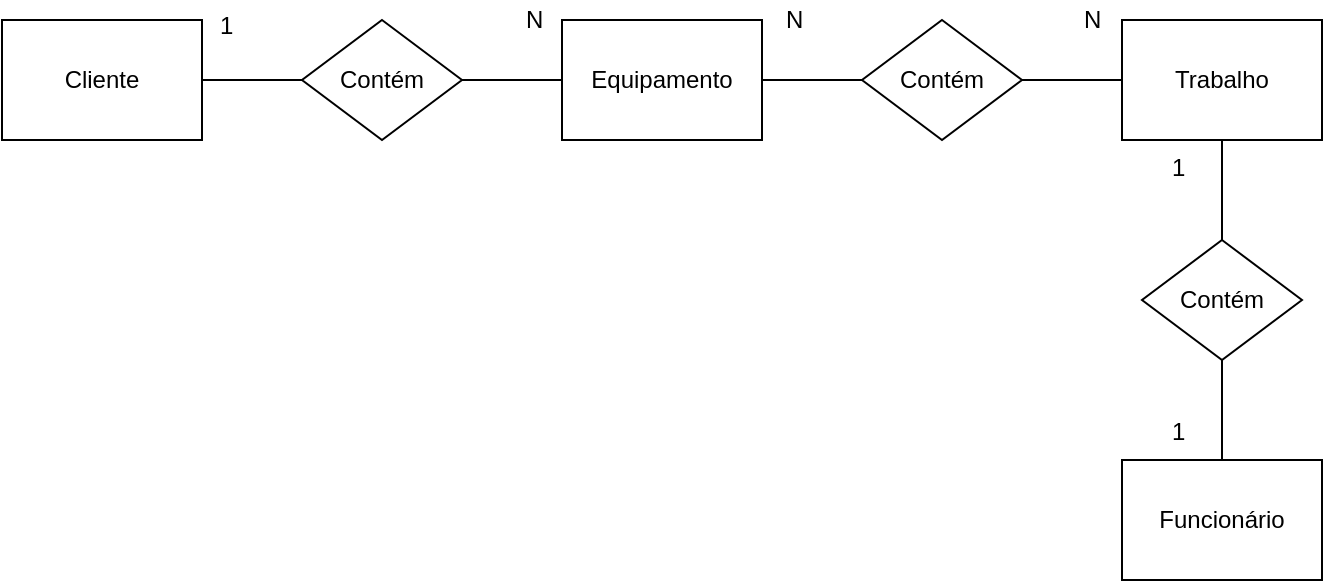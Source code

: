 <mxfile version="10.9.5" type="device"><diagram id="M9ol6XCKNYWu2ZJDB5OM" name="Conceitual"><mxGraphModel dx="926" dy="628" grid="1" gridSize="10" guides="1" tooltips="1" connect="1" arrows="1" fold="1" page="1" pageScale="1" pageWidth="827" pageHeight="1169" math="0" shadow="0"><root><mxCell id="0"/><mxCell id="1" parent="0"/><mxCell id="I97VVIjwuKtbnry4fZq_-1" value="Cliente" style="rounded=0;whiteSpace=wrap;html=1;" vertex="1" parent="1"><mxGeometry x="40" y="100" width="100" height="60" as="geometry"/></mxCell><mxCell id="I97VVIjwuKtbnry4fZq_-2" value="Contém" style="rhombus;whiteSpace=wrap;html=1;" vertex="1" parent="1"><mxGeometry x="190" y="100" width="80" height="60" as="geometry"/></mxCell><mxCell id="I97VVIjwuKtbnry4fZq_-3" value="Equipamento" style="rounded=0;whiteSpace=wrap;html=1;" vertex="1" parent="1"><mxGeometry x="320" y="100" width="100" height="60" as="geometry"/></mxCell><mxCell id="I97VVIjwuKtbnry4fZq_-4" value="Contém" style="rhombus;whiteSpace=wrap;html=1;" vertex="1" parent="1"><mxGeometry x="470" y="100" width="80" height="60" as="geometry"/></mxCell><mxCell id="I97VVIjwuKtbnry4fZq_-5" value="Trabalho" style="rounded=0;whiteSpace=wrap;html=1;" vertex="1" parent="1"><mxGeometry x="600" y="100" width="100" height="60" as="geometry"/></mxCell><mxCell id="I97VVIjwuKtbnry4fZq_-8" value="Contém" style="rhombus;whiteSpace=wrap;html=1;" vertex="1" parent="1"><mxGeometry x="610" y="210" width="80" height="60" as="geometry"/></mxCell><mxCell id="I97VVIjwuKtbnry4fZq_-9" value="Funcionário" style="rounded=0;whiteSpace=wrap;html=1;" vertex="1" parent="1"><mxGeometry x="600" y="320" width="100" height="60" as="geometry"/></mxCell><mxCell id="I97VVIjwuKtbnry4fZq_-10" value="" style="endArrow=none;html=1;" edge="1" parent="1"><mxGeometry width="50" height="50" relative="1" as="geometry"><mxPoint x="140" y="130" as="sourcePoint"/><mxPoint x="190" y="130" as="targetPoint"/><Array as="points"><mxPoint x="170" y="130"/></Array></mxGeometry></mxCell><mxCell id="I97VVIjwuKtbnry4fZq_-12" value="" style="endArrow=none;html=1;entryX=0.5;entryY=0;entryDx=0;entryDy=0;exitX=0.5;exitY=1;exitDx=0;exitDy=0;" edge="1" parent="1" source="I97VVIjwuKtbnry4fZq_-8" target="I97VVIjwuKtbnry4fZq_-9"><mxGeometry width="50" height="50" relative="1" as="geometry"><mxPoint x="625" y="294.5" as="sourcePoint"/><mxPoint x="675" y="294.5" as="targetPoint"/><Array as="points"/></mxGeometry></mxCell><mxCell id="I97VVIjwuKtbnry4fZq_-13" value="" style="endArrow=none;html=1;" edge="1" parent="1"><mxGeometry width="50" height="50" relative="1" as="geometry"><mxPoint x="550" y="130" as="sourcePoint"/><mxPoint x="600" y="130" as="targetPoint"/><Array as="points"><mxPoint x="580" y="130"/></Array></mxGeometry></mxCell><mxCell id="I97VVIjwuKtbnry4fZq_-14" value="" style="endArrow=none;html=1;" edge="1" parent="1"><mxGeometry width="50" height="50" relative="1" as="geometry"><mxPoint x="270" y="130" as="sourcePoint"/><mxPoint x="320" y="130" as="targetPoint"/><Array as="points"><mxPoint x="300" y="130"/></Array></mxGeometry></mxCell><mxCell id="I97VVIjwuKtbnry4fZq_-16" value="" style="endArrow=none;html=1;exitX=0.5;exitY=1;exitDx=0;exitDy=0;entryX=0.5;entryY=0;entryDx=0;entryDy=0;" edge="1" parent="1" source="I97VVIjwuKtbnry4fZq_-5" target="I97VVIjwuKtbnry4fZq_-8"><mxGeometry width="50" height="50" relative="1" as="geometry"><mxPoint x="625" y="190" as="sourcePoint"/><mxPoint x="675" y="190" as="targetPoint"/><Array as="points"/></mxGeometry></mxCell><mxCell id="I97VVIjwuKtbnry4fZq_-18" value="" style="endArrow=none;html=1;" edge="1" parent="1"><mxGeometry width="50" height="50" relative="1" as="geometry"><mxPoint x="420" y="130" as="sourcePoint"/><mxPoint x="470" y="130" as="targetPoint"/><Array as="points"><mxPoint x="450" y="130"/></Array></mxGeometry></mxCell><mxCell id="I97VVIjwuKtbnry4fZq_-19" value="1" style="text;html=1;resizable=0;points=[];autosize=1;align=left;verticalAlign=top;spacingTop=-4;" vertex="1" parent="1"><mxGeometry x="147" y="93" width="20" height="20" as="geometry"/></mxCell><mxCell id="I97VVIjwuKtbnry4fZq_-24" value="N" style="text;html=1;resizable=0;points=[];autosize=1;align=left;verticalAlign=top;spacingTop=-4;" vertex="1" parent="1"><mxGeometry x="300" y="90" width="20" height="20" as="geometry"/></mxCell><mxCell id="I97VVIjwuKtbnry4fZq_-25" value="N" style="text;html=1;resizable=0;points=[];autosize=1;align=left;verticalAlign=top;spacingTop=-4;" vertex="1" parent="1"><mxGeometry x="579" y="90" width="20" height="20" as="geometry"/></mxCell><mxCell id="I97VVIjwuKtbnry4fZq_-26" value="N" style="text;html=1;resizable=0;points=[];autosize=1;align=left;verticalAlign=top;spacingTop=-4;" vertex="1" parent="1"><mxGeometry x="430" y="90" width="20" height="20" as="geometry"/></mxCell><mxCell id="I97VVIjwuKtbnry4fZq_-27" value="1" style="text;html=1;resizable=0;points=[];autosize=1;align=left;verticalAlign=top;spacingTop=-4;" vertex="1" parent="1"><mxGeometry x="623" y="164" width="20" height="20" as="geometry"/></mxCell><mxCell id="I97VVIjwuKtbnry4fZq_-28" value="1" style="text;html=1;resizable=0;points=[];autosize=1;align=left;verticalAlign=top;spacingTop=-4;" vertex="1" parent="1"><mxGeometry x="623" y="296" width="20" height="20" as="geometry"/></mxCell></root></mxGraphModel></diagram><diagram id="dFSoVu-wcP0ywLAjk6SQ" name="Lógico"><mxGraphModel dx="926" dy="628" grid="1" gridSize="10" guides="1" tooltips="1" connect="1" arrows="1" fold="1" page="1" pageScale="1" pageWidth="827" pageHeight="1169" math="0" shadow="0"><root><mxCell id="lIY6RwuSJkYRFhLePx-K-0"/><mxCell id="lIY6RwuSJkYRFhLePx-K-1" parent="lIY6RwuSJkYRFhLePx-K-0"/><mxCell id="Dem3kbiLQUZ2C3PZPJY5-0" value="Cliente" style="swimlane;fontStyle=0;childLayout=stackLayout;horizontal=1;startSize=26;fillColor=#e0e0e0;horizontalStack=0;resizeParent=1;resizeParentMax=0;resizeLast=0;collapsible=1;marginBottom=0;swimlaneFillColor=#ffffff;align=center;fontSize=14;" vertex="1" parent="lIY6RwuSJkYRFhLePx-K-1"><mxGeometry x="70" y="79" width="160" height="92" as="geometry"/></mxCell><mxCell id="Dem3kbiLQUZ2C3PZPJY5-1" value="IdCliente : int" style="shape=partialRectangle;top=0;left=0;right=0;bottom=1;align=left;verticalAlign=middle;fillColor=none;spacingLeft=34;spacingRight=4;overflow=hidden;rotatable=0;points=[[0,0.5],[1,0.5]];portConstraint=eastwest;dropTarget=0;fontStyle=5;fontSize=12;" vertex="1" parent="Dem3kbiLQUZ2C3PZPJY5-0"><mxGeometry y="26" width="160" height="30" as="geometry"/></mxCell><mxCell id="Dem3kbiLQUZ2C3PZPJY5-2" value="PK" style="shape=partialRectangle;top=0;left=0;bottom=0;fillColor=none;align=left;verticalAlign=middle;spacingLeft=4;spacingRight=4;overflow=hidden;rotatable=0;points=[];portConstraint=eastwest;part=1;fontSize=12;" vertex="1" connectable="0" parent="Dem3kbiLQUZ2C3PZPJY5-1"><mxGeometry width="30" height="30" as="geometry"/></mxCell><mxCell id="Dem3kbiLQUZ2C3PZPJY5-3" value="NomeCliente : string" style="shape=partialRectangle;top=0;left=0;right=0;bottom=0;align=left;verticalAlign=top;fillColor=none;spacingLeft=34;spacingRight=4;overflow=hidden;rotatable=0;points=[[0,0.5],[1,0.5]];portConstraint=eastwest;dropTarget=0;fontSize=12;" vertex="1" parent="Dem3kbiLQUZ2C3PZPJY5-0"><mxGeometry y="56" width="160" height="26" as="geometry"/></mxCell><mxCell id="Dem3kbiLQUZ2C3PZPJY5-4" value="" style="shape=partialRectangle;top=0;left=0;bottom=0;fillColor=none;align=left;verticalAlign=top;spacingLeft=4;spacingRight=4;overflow=hidden;rotatable=0;points=[];portConstraint=eastwest;part=1;fontSize=12;" vertex="1" connectable="0" parent="Dem3kbiLQUZ2C3PZPJY5-3"><mxGeometry width="30" height="26" as="geometry"/></mxCell><mxCell id="Dem3kbiLQUZ2C3PZPJY5-9" value="" style="shape=partialRectangle;top=0;left=0;right=0;bottom=0;align=left;verticalAlign=top;fillColor=none;spacingLeft=34;spacingRight=4;overflow=hidden;rotatable=0;points=[[0,0.5],[1,0.5]];portConstraint=eastwest;dropTarget=0;fontSize=12;" vertex="1" parent="Dem3kbiLQUZ2C3PZPJY5-0"><mxGeometry y="82" width="160" height="10" as="geometry"/></mxCell><mxCell id="Dem3kbiLQUZ2C3PZPJY5-10" value="" style="shape=partialRectangle;top=0;left=0;bottom=0;fillColor=none;align=left;verticalAlign=top;spacingLeft=4;spacingRight=4;overflow=hidden;rotatable=0;points=[];portConstraint=eastwest;part=1;fontSize=12;" vertex="1" connectable="0" parent="Dem3kbiLQUZ2C3PZPJY5-9"><mxGeometry width="30" height="10" as="geometry"/></mxCell><mxCell id="Dem3kbiLQUZ2C3PZPJY5-11" value="Equipamento" style="swimlane;fontStyle=0;childLayout=stackLayout;horizontal=1;startSize=26;fillColor=#e0e0e0;horizontalStack=0;resizeParent=1;resizeParentMax=0;resizeLast=0;collapsible=1;marginBottom=0;swimlaneFillColor=#ffffff;align=center;fontSize=14;" vertex="1" parent="lIY6RwuSJkYRFhLePx-K-1"><mxGeometry x="60" y="306" width="160" height="92" as="geometry"/></mxCell><mxCell id="Dem3kbiLQUZ2C3PZPJY5-12" value="IdEquipamento : int" style="shape=partialRectangle;top=0;left=0;right=0;bottom=1;align=left;verticalAlign=middle;fillColor=none;spacingLeft=34;spacingRight=4;overflow=hidden;rotatable=0;points=[[0,0.5],[1,0.5]];portConstraint=eastwest;dropTarget=0;fontStyle=5;fontSize=12;" vertex="1" parent="Dem3kbiLQUZ2C3PZPJY5-11"><mxGeometry y="26" width="160" height="30" as="geometry"/></mxCell><mxCell id="Dem3kbiLQUZ2C3PZPJY5-13" value="PK" style="shape=partialRectangle;top=0;left=0;bottom=0;fillColor=none;align=left;verticalAlign=middle;spacingLeft=4;spacingRight=4;overflow=hidden;rotatable=0;points=[];portConstraint=eastwest;part=1;fontSize=12;" vertex="1" connectable="0" parent="Dem3kbiLQUZ2C3PZPJY5-12"><mxGeometry width="30" height="30" as="geometry"/></mxCell><mxCell id="Dem3kbiLQUZ2C3PZPJY5-14" value="Equipamento : string" style="shape=partialRectangle;top=0;left=0;right=0;bottom=0;align=left;verticalAlign=top;fillColor=none;spacingLeft=34;spacingRight=4;overflow=hidden;rotatable=0;points=[[0,0.5],[1,0.5]];portConstraint=eastwest;dropTarget=0;fontSize=12;" vertex="1" parent="Dem3kbiLQUZ2C3PZPJY5-11"><mxGeometry y="56" width="160" height="26" as="geometry"/></mxCell><mxCell id="Dem3kbiLQUZ2C3PZPJY5-15" value="" style="shape=partialRectangle;top=0;left=0;bottom=0;fillColor=none;align=left;verticalAlign=top;spacingLeft=4;spacingRight=4;overflow=hidden;rotatable=0;points=[];portConstraint=eastwest;part=1;fontSize=12;" vertex="1" connectable="0" parent="Dem3kbiLQUZ2C3PZPJY5-14"><mxGeometry width="30" height="26" as="geometry"/></mxCell><mxCell id="Dem3kbiLQUZ2C3PZPJY5-20" value="" style="shape=partialRectangle;top=0;left=0;right=0;bottom=0;align=left;verticalAlign=top;fillColor=none;spacingLeft=34;spacingRight=4;overflow=hidden;rotatable=0;points=[[0,0.5],[1,0.5]];portConstraint=eastwest;dropTarget=0;fontSize=12;" vertex="1" parent="Dem3kbiLQUZ2C3PZPJY5-11"><mxGeometry y="82" width="160" height="10" as="geometry"/></mxCell><mxCell id="Dem3kbiLQUZ2C3PZPJY5-21" value="" style="shape=partialRectangle;top=0;left=0;bottom=0;fillColor=none;align=left;verticalAlign=top;spacingLeft=4;spacingRight=4;overflow=hidden;rotatable=0;points=[];portConstraint=eastwest;part=1;fontSize=12;" vertex="1" connectable="0" parent="Dem3kbiLQUZ2C3PZPJY5-20"><mxGeometry width="30" height="10" as="geometry"/></mxCell><mxCell id="Dem3kbiLQUZ2C3PZPJY5-22" value="Funcionário" style="swimlane;fontStyle=0;childLayout=stackLayout;horizontal=1;startSize=26;fillColor=#e0e0e0;horizontalStack=0;resizeParent=1;resizeParentMax=0;resizeLast=0;collapsible=1;marginBottom=0;swimlaneFillColor=#ffffff;align=center;fontSize=14;" vertex="1" parent="lIY6RwuSJkYRFhLePx-K-1"><mxGeometry x="565" y="69" width="160" height="92" as="geometry"/></mxCell><mxCell id="Dem3kbiLQUZ2C3PZPJY5-23" value="IdFuncionario : int" style="shape=partialRectangle;top=0;left=0;right=0;bottom=1;align=left;verticalAlign=middle;fillColor=none;spacingLeft=34;spacingRight=4;overflow=hidden;rotatable=0;points=[[0,0.5],[1,0.5]];portConstraint=eastwest;dropTarget=0;fontStyle=5;fontSize=12;" vertex="1" parent="Dem3kbiLQUZ2C3PZPJY5-22"><mxGeometry y="26" width="160" height="30" as="geometry"/></mxCell><mxCell id="Dem3kbiLQUZ2C3PZPJY5-24" value="PK" style="shape=partialRectangle;top=0;left=0;bottom=0;fillColor=none;align=left;verticalAlign=middle;spacingLeft=4;spacingRight=4;overflow=hidden;rotatable=0;points=[];portConstraint=eastwest;part=1;fontSize=12;" vertex="1" connectable="0" parent="Dem3kbiLQUZ2C3PZPJY5-23"><mxGeometry width="30" height="30" as="geometry"/></mxCell><mxCell id="Dem3kbiLQUZ2C3PZPJY5-25" value="Nome : string" style="shape=partialRectangle;top=0;left=0;right=0;bottom=0;align=left;verticalAlign=top;fillColor=none;spacingLeft=34;spacingRight=4;overflow=hidden;rotatable=0;points=[[0,0.5],[1,0.5]];portConstraint=eastwest;dropTarget=0;fontSize=12;" vertex="1" parent="Dem3kbiLQUZ2C3PZPJY5-22"><mxGeometry y="56" width="160" height="26" as="geometry"/></mxCell><mxCell id="Dem3kbiLQUZ2C3PZPJY5-26" value="" style="shape=partialRectangle;top=0;left=0;bottom=0;fillColor=none;align=left;verticalAlign=top;spacingLeft=4;spacingRight=4;overflow=hidden;rotatable=0;points=[];portConstraint=eastwest;part=1;fontSize=12;" vertex="1" connectable="0" parent="Dem3kbiLQUZ2C3PZPJY5-25"><mxGeometry width="30" height="26" as="geometry"/></mxCell><mxCell id="Dem3kbiLQUZ2C3PZPJY5-31" value="" style="shape=partialRectangle;top=0;left=0;right=0;bottom=0;align=left;verticalAlign=top;fillColor=none;spacingLeft=34;spacingRight=4;overflow=hidden;rotatable=0;points=[[0,0.5],[1,0.5]];portConstraint=eastwest;dropTarget=0;fontSize=12;" vertex="1" parent="Dem3kbiLQUZ2C3PZPJY5-22"><mxGeometry y="82" width="160" height="10" as="geometry"/></mxCell><mxCell id="Dem3kbiLQUZ2C3PZPJY5-32" value="" style="shape=partialRectangle;top=0;left=0;bottom=0;fillColor=none;align=left;verticalAlign=top;spacingLeft=4;spacingRight=4;overflow=hidden;rotatable=0;points=[];portConstraint=eastwest;part=1;fontSize=12;" vertex="1" connectable="0" parent="Dem3kbiLQUZ2C3PZPJY5-31"><mxGeometry width="30" height="10" as="geometry"/></mxCell><mxCell id="Dem3kbiLQUZ2C3PZPJY5-33" value="Trabalho" style="swimlane;fontStyle=0;childLayout=stackLayout;horizontal=1;startSize=26;fillColor=#e0e0e0;horizontalStack=0;resizeParent=1;resizeParentMax=0;resizeLast=0;collapsible=1;marginBottom=0;swimlaneFillColor=#ffffff;align=center;fontSize=14;" vertex="1" parent="lIY6RwuSJkYRFhLePx-K-1"><mxGeometry x="550" y="296" width="160" height="92" as="geometry"/></mxCell><mxCell id="Dem3kbiLQUZ2C3PZPJY5-34" value="IdTrabalho : int" style="shape=partialRectangle;top=0;left=0;right=0;bottom=1;align=left;verticalAlign=middle;fillColor=none;spacingLeft=34;spacingRight=4;overflow=hidden;rotatable=0;points=[[0,0.5],[1,0.5]];portConstraint=eastwest;dropTarget=0;fontStyle=5;fontSize=12;" vertex="1" parent="Dem3kbiLQUZ2C3PZPJY5-33"><mxGeometry y="26" width="160" height="30" as="geometry"/></mxCell><mxCell id="Dem3kbiLQUZ2C3PZPJY5-35" value="PK" style="shape=partialRectangle;top=0;left=0;bottom=0;fillColor=none;align=left;verticalAlign=middle;spacingLeft=4;spacingRight=4;overflow=hidden;rotatable=0;points=[];portConstraint=eastwest;part=1;fontSize=12;" vertex="1" connectable="0" parent="Dem3kbiLQUZ2C3PZPJY5-34"><mxGeometry width="30" height="30" as="geometry"/></mxCell><mxCell id="Dem3kbiLQUZ2C3PZPJY5-36" value="Trabalho : string" style="shape=partialRectangle;top=0;left=0;right=0;bottom=0;align=left;verticalAlign=top;fillColor=none;spacingLeft=34;spacingRight=4;overflow=hidden;rotatable=0;points=[[0,0.5],[1,0.5]];portConstraint=eastwest;dropTarget=0;fontSize=12;" vertex="1" parent="Dem3kbiLQUZ2C3PZPJY5-33"><mxGeometry y="56" width="160" height="26" as="geometry"/></mxCell><mxCell id="Dem3kbiLQUZ2C3PZPJY5-37" value="" style="shape=partialRectangle;top=0;left=0;bottom=0;fillColor=none;align=left;verticalAlign=top;spacingLeft=4;spacingRight=4;overflow=hidden;rotatable=0;points=[];portConstraint=eastwest;part=1;fontSize=12;" vertex="1" connectable="0" parent="Dem3kbiLQUZ2C3PZPJY5-36"><mxGeometry width="30" height="26" as="geometry"/></mxCell><mxCell id="Dem3kbiLQUZ2C3PZPJY5-38" value="" style="shape=partialRectangle;top=0;left=0;right=0;bottom=0;align=left;verticalAlign=top;fillColor=none;spacingLeft=34;spacingRight=4;overflow=hidden;rotatable=0;points=[[0,0.5],[1,0.5]];portConstraint=eastwest;dropTarget=0;fontSize=12;" vertex="1" parent="Dem3kbiLQUZ2C3PZPJY5-33"><mxGeometry y="82" width="160" height="10" as="geometry"/></mxCell><mxCell id="Dem3kbiLQUZ2C3PZPJY5-39" value="" style="shape=partialRectangle;top=0;left=0;bottom=0;fillColor=none;align=left;verticalAlign=top;spacingLeft=4;spacingRight=4;overflow=hidden;rotatable=0;points=[];portConstraint=eastwest;part=1;fontSize=12;" vertex="1" connectable="0" parent="Dem3kbiLQUZ2C3PZPJY5-38"><mxGeometry width="30" height="10" as="geometry"/></mxCell><mxCell id="Dem3kbiLQUZ2C3PZPJY5-51" value="Atendimento" style="swimlane;fontStyle=0;childLayout=stackLayout;horizontal=1;startSize=26;fillColor=#e0e0e0;horizontalStack=0;resizeParent=1;resizeParentMax=0;resizeLast=0;collapsible=1;marginBottom=0;swimlaneFillColor=#ffffff;align=center;fontSize=14;" vertex="1" parent="lIY6RwuSJkYRFhLePx-K-1"><mxGeometry x="320" y="150" width="160" height="186" as="geometry"/></mxCell><mxCell id="Dem3kbiLQUZ2C3PZPJY5-52" value="IdCliente : int" style="shape=partialRectangle;top=0;left=0;right=0;bottom=1;align=left;verticalAlign=middle;fillColor=none;spacingLeft=34;spacingRight=4;overflow=hidden;rotatable=0;points=[[0,0.5],[1,0.5]];portConstraint=eastwest;dropTarget=0;fontStyle=5;fontSize=12;" vertex="1" parent="Dem3kbiLQUZ2C3PZPJY5-51"><mxGeometry y="26" width="160" height="30" as="geometry"/></mxCell><mxCell id="Dem3kbiLQUZ2C3PZPJY5-53" value="PK" style="shape=partialRectangle;top=0;left=0;bottom=0;fillColor=none;align=left;verticalAlign=middle;spacingLeft=4;spacingRight=4;overflow=hidden;rotatable=0;points=[];portConstraint=eastwest;part=1;fontSize=12;" vertex="1" connectable="0" parent="Dem3kbiLQUZ2C3PZPJY5-52"><mxGeometry width="30" height="30" as="geometry"/></mxCell><mxCell id="tmQ8pOOhWHn5f8-3C8mn-0" value="IdCliente : int" style="shape=partialRectangle;top=0;left=0;right=0;bottom=1;align=left;verticalAlign=top;fillColor=none;spacingLeft=34;spacingRight=4;overflow=hidden;rotatable=0;points=[[0,0.5],[1,0.5]];portConstraint=eastwest;dropTarget=0;fontSize=12;" vertex="1" parent="Dem3kbiLQUZ2C3PZPJY5-51"><mxGeometry y="56" width="160" height="26" as="geometry"/></mxCell><mxCell id="tmQ8pOOhWHn5f8-3C8mn-1" value="FK&#10;" style="shape=partialRectangle;top=0;left=0;bottom=0;fillColor=none;align=left;verticalAlign=top;spacingLeft=4;spacingRight=4;overflow=hidden;rotatable=0;points=[];portConstraint=eastwest;part=1;fontSize=12;" vertex="1" connectable="0" parent="tmQ8pOOhWHn5f8-3C8mn-0"><mxGeometry width="30" height="26" as="geometry"/></mxCell><mxCell id="Dem3kbiLQUZ2C3PZPJY5-70" value="IdEquipamento : int" style="shape=partialRectangle;top=0;left=0;right=0;bottom=1;align=left;verticalAlign=top;fillColor=none;spacingLeft=34;spacingRight=4;overflow=hidden;rotatable=0;points=[[0,0.5],[1,0.5]];portConstraint=eastwest;dropTarget=0;fontSize=12;" vertex="1" parent="Dem3kbiLQUZ2C3PZPJY5-51"><mxGeometry y="82" width="160" height="26" as="geometry"/></mxCell><mxCell id="Dem3kbiLQUZ2C3PZPJY5-71" value="FK" style="shape=partialRectangle;top=0;left=0;bottom=0;fillColor=none;align=left;verticalAlign=top;spacingLeft=4;spacingRight=4;overflow=hidden;rotatable=0;points=[];portConstraint=eastwest;part=1;fontSize=12;" vertex="1" connectable="0" parent="Dem3kbiLQUZ2C3PZPJY5-70"><mxGeometry width="30" height="26" as="geometry"/></mxCell><mxCell id="Dem3kbiLQUZ2C3PZPJY5-72" value="IdFuncionario : int" style="shape=partialRectangle;top=0;left=0;right=0;bottom=1;align=left;verticalAlign=top;fillColor=none;spacingLeft=34;spacingRight=4;overflow=hidden;rotatable=0;points=[[0,0.5],[1,0.5]];portConstraint=eastwest;dropTarget=0;fontSize=12;" vertex="1" parent="Dem3kbiLQUZ2C3PZPJY5-51"><mxGeometry y="108" width="160" height="26" as="geometry"/></mxCell><mxCell id="Dem3kbiLQUZ2C3PZPJY5-73" value="FK" style="shape=partialRectangle;top=0;left=0;bottom=0;fillColor=none;align=left;verticalAlign=top;spacingLeft=4;spacingRight=4;overflow=hidden;rotatable=0;points=[];portConstraint=eastwest;part=1;fontSize=12;" vertex="1" connectable="0" parent="Dem3kbiLQUZ2C3PZPJY5-72"><mxGeometry width="30" height="26" as="geometry"/></mxCell><mxCell id="Dem3kbiLQUZ2C3PZPJY5-74" value="IdTrabalho : int" style="shape=partialRectangle;top=0;left=0;right=0;bottom=1;align=left;verticalAlign=top;fillColor=none;spacingLeft=34;spacingRight=4;overflow=hidden;rotatable=0;points=[[0,0.5],[1,0.5]];portConstraint=eastwest;dropTarget=0;fontSize=12;" vertex="1" parent="Dem3kbiLQUZ2C3PZPJY5-51"><mxGeometry y="134" width="160" height="26" as="geometry"/></mxCell><mxCell id="Dem3kbiLQUZ2C3PZPJY5-75" value="FK" style="shape=partialRectangle;top=0;left=0;bottom=0;fillColor=none;align=left;verticalAlign=top;spacingLeft=4;spacingRight=4;overflow=hidden;rotatable=0;points=[];portConstraint=eastwest;part=1;fontSize=12;" vertex="1" connectable="0" parent="Dem3kbiLQUZ2C3PZPJY5-74"><mxGeometry width="30" height="26" as="geometry"/></mxCell><mxCell id="tmQ8pOOhWHn5f8-3C8mn-2" value="Data : date" style="shape=partialRectangle;top=0;left=0;right=0;bottom=1;align=left;verticalAlign=top;fillColor=none;spacingLeft=34;spacingRight=4;overflow=hidden;rotatable=0;points=[[0,0.5],[1,0.5]];portConstraint=eastwest;dropTarget=0;fontSize=12;" vertex="1" parent="Dem3kbiLQUZ2C3PZPJY5-51"><mxGeometry y="160" width="160" height="26" as="geometry"/></mxCell><mxCell id="tmQ8pOOhWHn5f8-3C8mn-3" value="" style="shape=partialRectangle;top=0;left=0;bottom=0;fillColor=none;align=left;verticalAlign=top;spacingLeft=4;spacingRight=4;overflow=hidden;rotatable=0;points=[];portConstraint=eastwest;part=1;fontSize=12;" vertex="1" connectable="0" parent="tmQ8pOOhWHn5f8-3C8mn-2"><mxGeometry width="30" height="26" as="geometry"/></mxCell><mxCell id="qkOVUETDfIq2qwItDpzX-0" value="" style="edgeStyle=entityRelationEdgeStyle;fontSize=12;html=1;endArrow=ERmandOne;startArrow=ERmandOne;exitX=1;exitY=0.5;exitDx=0;exitDy=0;entryX=0;entryY=0.5;entryDx=0;entryDy=0;" edge="1" parent="lIY6RwuSJkYRFhLePx-K-1" source="Dem3kbiLQUZ2C3PZPJY5-1" target="tmQ8pOOhWHn5f8-3C8mn-0"><mxGeometry width="100" height="100" relative="1" as="geometry"><mxPoint x="235" y="225" as="sourcePoint"/><mxPoint x="335" y="125" as="targetPoint"/></mxGeometry></mxCell><mxCell id="qkOVUETDfIq2qwItDpzX-1" value="" style="edgeStyle=entityRelationEdgeStyle;fontSize=12;html=1;endArrow=ERmandOne;startArrow=ERmandOne;exitX=1;exitY=0.1;exitDx=0;exitDy=0;exitPerimeter=0;entryX=0;entryY=0.5;entryDx=0;entryDy=0;" edge="1" parent="lIY6RwuSJkYRFhLePx-K-1" source="Dem3kbiLQUZ2C3PZPJY5-12" target="Dem3kbiLQUZ2C3PZPJY5-70"><mxGeometry width="100" height="100" relative="1" as="geometry"><mxPoint x="280" y="225" as="sourcePoint"/><mxPoint x="290" y="290" as="targetPoint"/></mxGeometry></mxCell><mxCell id="qkOVUETDfIq2qwItDpzX-2" value="" style="edgeStyle=entityRelationEdgeStyle;fontSize=12;html=1;endArrow=ERmandOne;startArrow=ERmandOne;exitX=1;exitY=0.5;exitDx=0;exitDy=0;entryX=0;entryY=0.5;entryDx=0;entryDy=0;" edge="1" parent="lIY6RwuSJkYRFhLePx-K-1" source="Dem3kbiLQUZ2C3PZPJY5-74" target="Dem3kbiLQUZ2C3PZPJY5-34"><mxGeometry width="100" height="100" relative="1" as="geometry"><mxPoint x="500" y="290" as="sourcePoint"/><mxPoint x="600" y="190" as="targetPoint"/></mxGeometry></mxCell><mxCell id="qkOVUETDfIq2qwItDpzX-3" value="" style="edgeStyle=entityRelationEdgeStyle;fontSize=12;html=1;endArrow=ERmandOne;startArrow=ERmandOne;entryX=0;entryY=0.8;entryDx=0;entryDy=0;exitX=1;exitY=0.5;exitDx=0;exitDy=0;entryPerimeter=0;" edge="1" parent="lIY6RwuSJkYRFhLePx-K-1" source="Dem3kbiLQUZ2C3PZPJY5-72" target="Dem3kbiLQUZ2C3PZPJY5-23"><mxGeometry width="100" height="100" relative="1" as="geometry"><mxPoint x="60" y="520" as="sourcePoint"/><mxPoint x="160" y="420" as="targetPoint"/></mxGeometry></mxCell></root></mxGraphModel></diagram></mxfile>